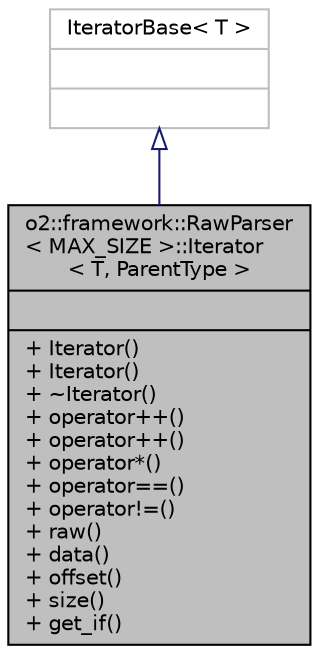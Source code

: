 digraph "o2::framework::RawParser&lt; MAX_SIZE &gt;::Iterator&lt; T, ParentType &gt;"
{
 // INTERACTIVE_SVG=YES
  bgcolor="transparent";
  edge [fontname="Helvetica",fontsize="10",labelfontname="Helvetica",labelfontsize="10"];
  node [fontname="Helvetica",fontsize="10",shape=record];
  Node0 [label="{o2::framework::RawParser\l\< MAX_SIZE \>::Iterator\l\< T, ParentType \>\n||+ Iterator()\l+ Iterator()\l+ ~Iterator()\l+ operator++()\l+ operator++()\l+ operator*()\l+ operator==()\l+ operator!=()\l+ raw()\l+ data()\l+ offset()\l+ size()\l+ get_if()\l}",height=0.2,width=0.4,color="black", fillcolor="grey75", style="filled", fontcolor="black"];
  Node1 -> Node0 [dir="back",color="midnightblue",fontsize="10",style="solid",arrowtail="onormal",fontname="Helvetica"];
  Node1 [label="{IteratorBase\< T \>\n||}",height=0.2,width=0.4,color="grey75"];
}
